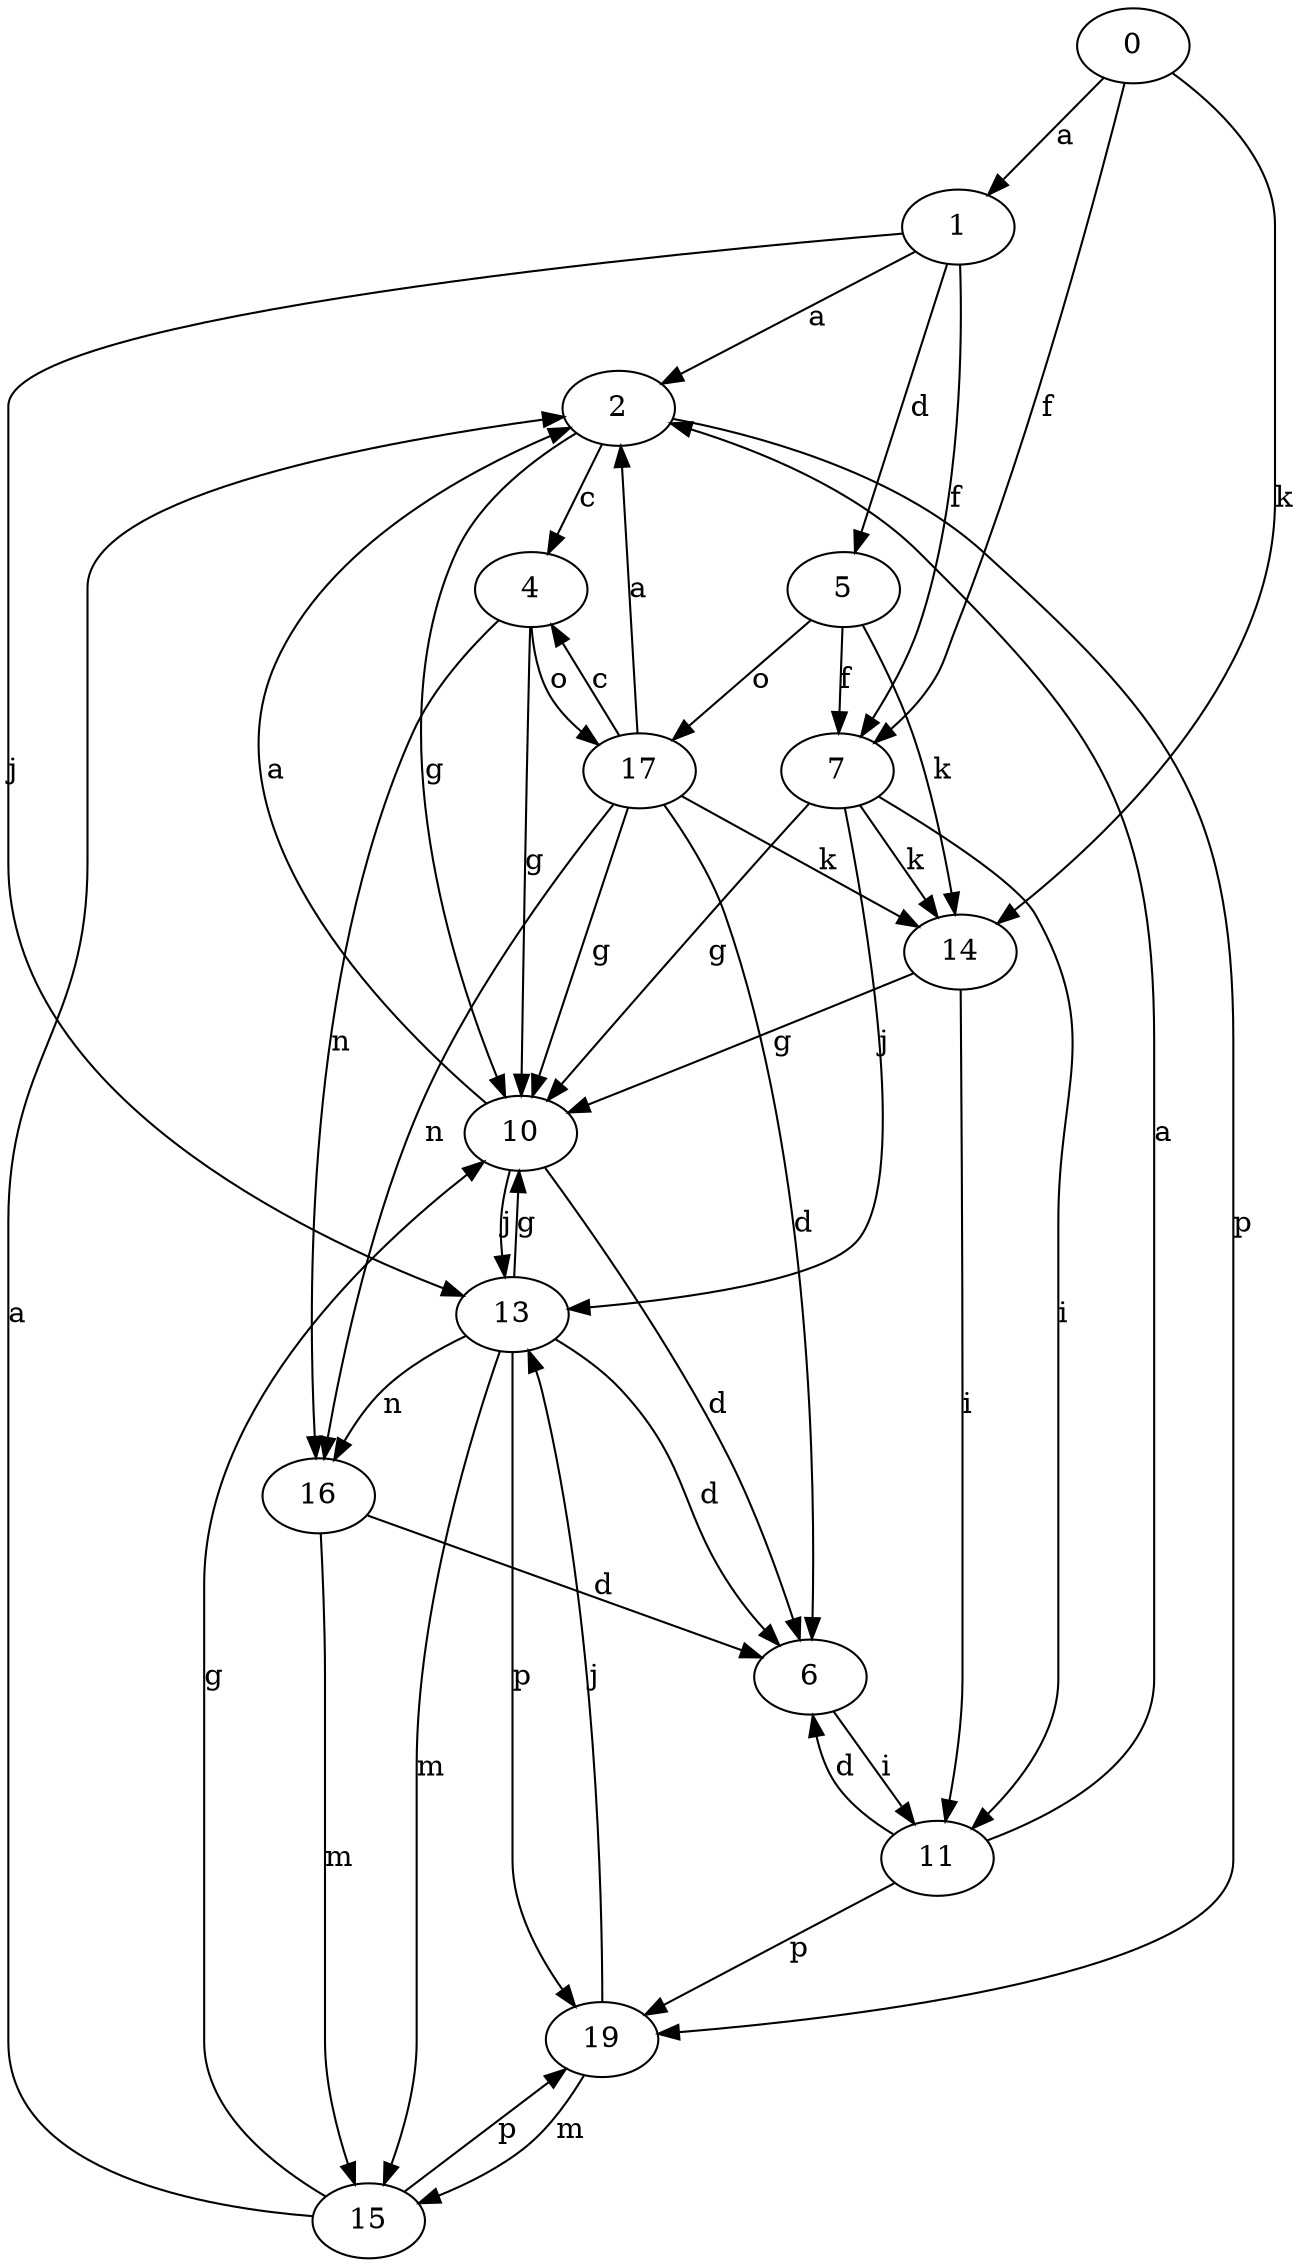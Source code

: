 strict digraph  {
1;
2;
4;
5;
6;
7;
10;
11;
13;
0;
14;
15;
16;
17;
19;
1 -> 2  [label=a];
1 -> 5  [label=d];
1 -> 7  [label=f];
1 -> 13  [label=j];
2 -> 4  [label=c];
2 -> 10  [label=g];
2 -> 19  [label=p];
4 -> 10  [label=g];
4 -> 16  [label=n];
4 -> 17  [label=o];
5 -> 7  [label=f];
5 -> 14  [label=k];
5 -> 17  [label=o];
6 -> 11  [label=i];
7 -> 10  [label=g];
7 -> 11  [label=i];
7 -> 13  [label=j];
7 -> 14  [label=k];
10 -> 2  [label=a];
10 -> 6  [label=d];
10 -> 13  [label=j];
11 -> 2  [label=a];
11 -> 6  [label=d];
11 -> 19  [label=p];
13 -> 6  [label=d];
13 -> 10  [label=g];
13 -> 15  [label=m];
13 -> 16  [label=n];
13 -> 19  [label=p];
0 -> 1  [label=a];
0 -> 7  [label=f];
0 -> 14  [label=k];
14 -> 10  [label=g];
14 -> 11  [label=i];
15 -> 2  [label=a];
15 -> 10  [label=g];
15 -> 19  [label=p];
16 -> 6  [label=d];
16 -> 15  [label=m];
17 -> 2  [label=a];
17 -> 4  [label=c];
17 -> 6  [label=d];
17 -> 10  [label=g];
17 -> 14  [label=k];
17 -> 16  [label=n];
19 -> 13  [label=j];
19 -> 15  [label=m];
}
